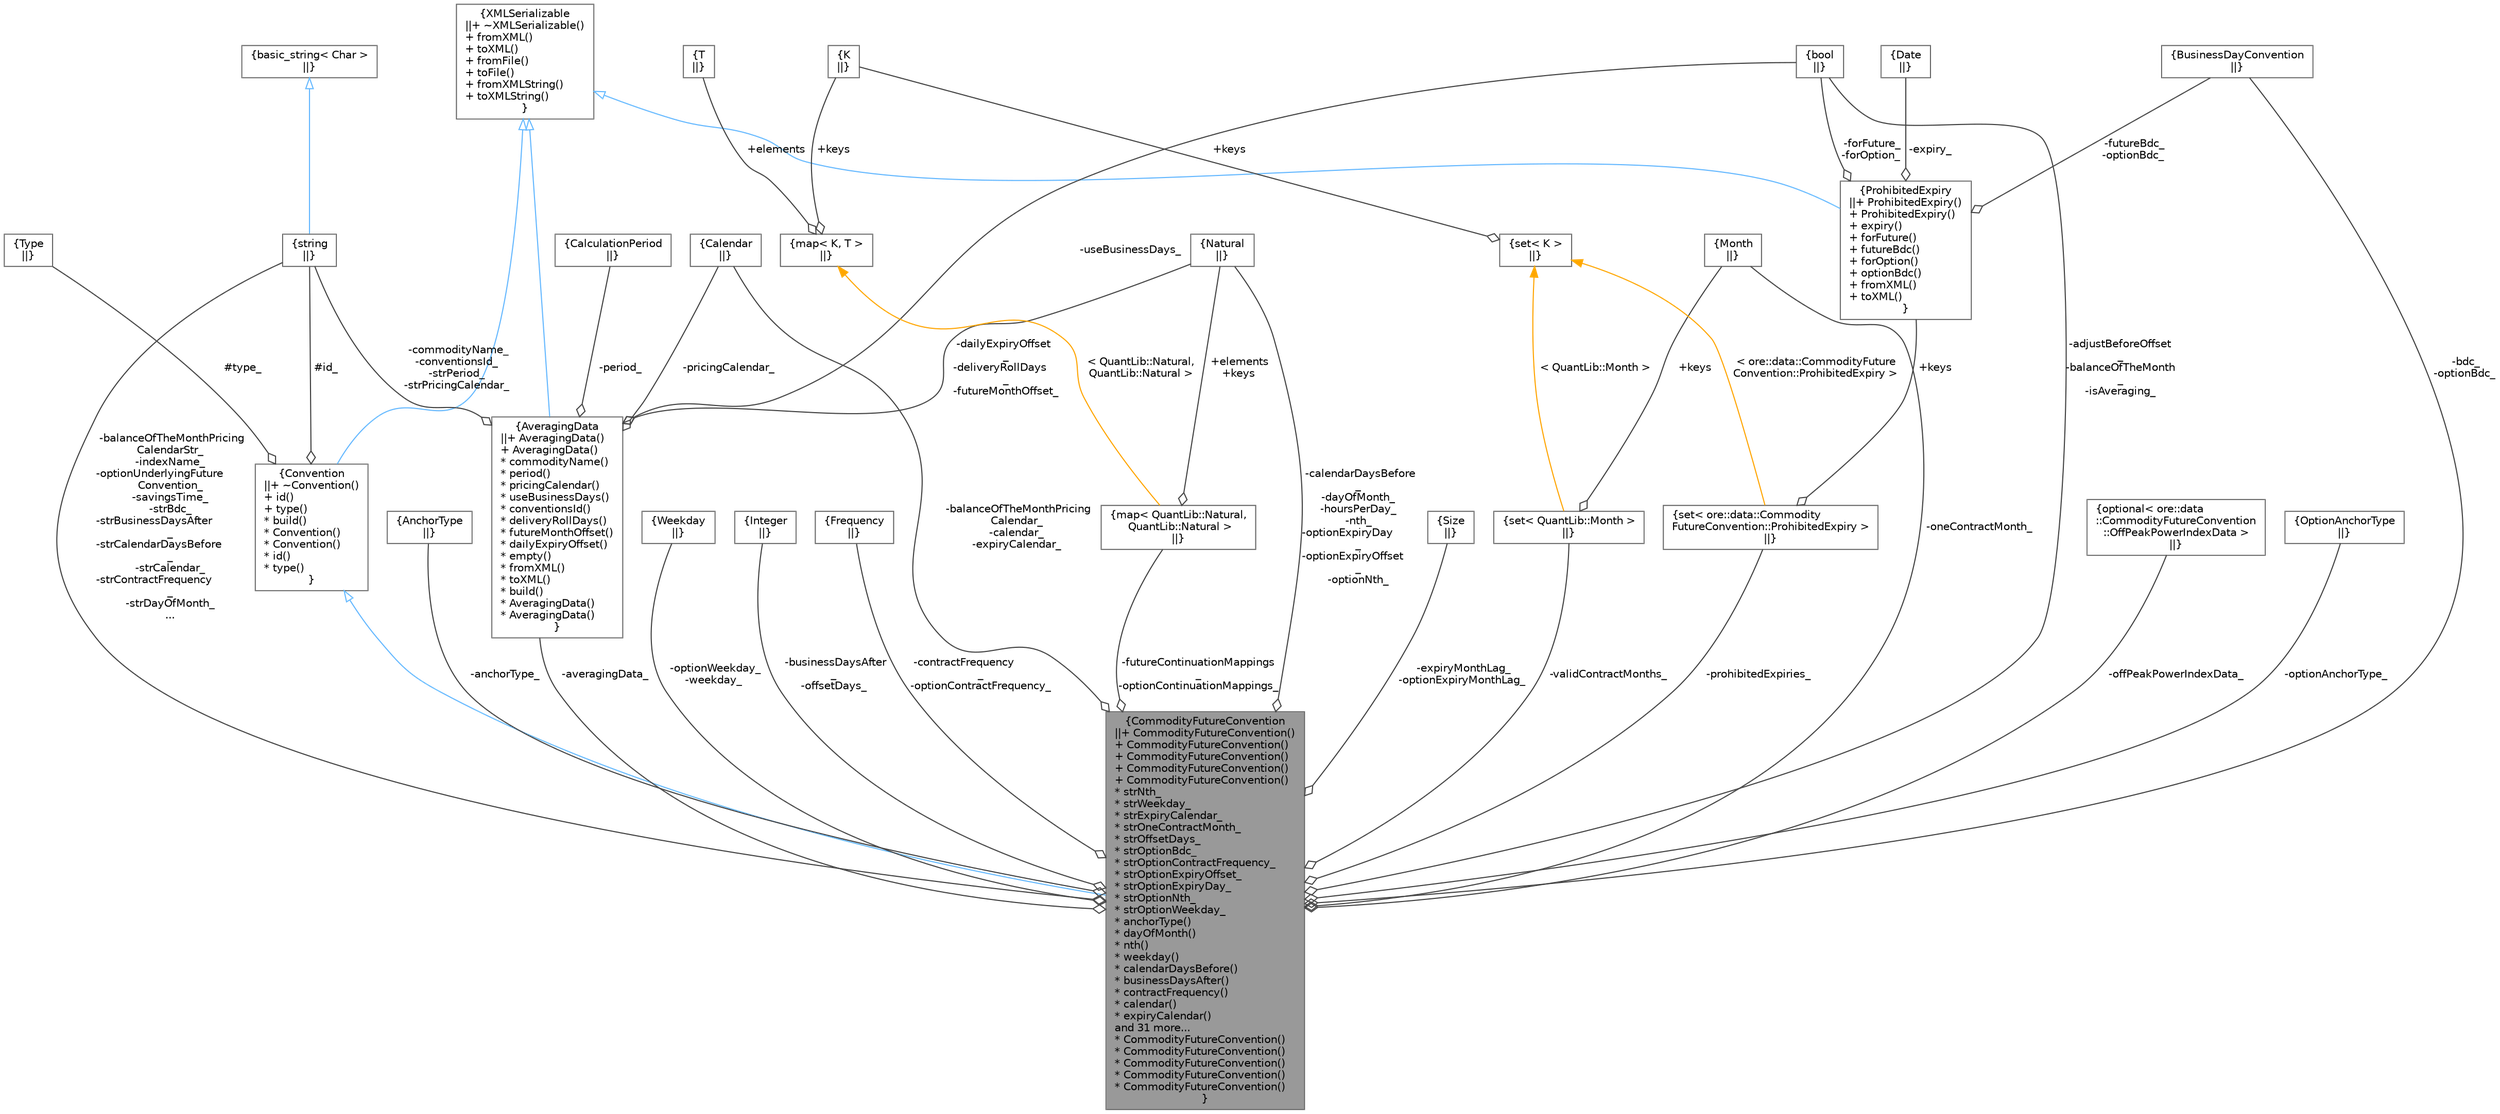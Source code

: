 digraph "CommodityFutureConvention"
{
 // INTERACTIVE_SVG=YES
 // LATEX_PDF_SIZE
  bgcolor="transparent";
  edge [fontname=Helvetica,fontsize=10,labelfontname=Helvetica,labelfontsize=10];
  node [fontname=Helvetica,fontsize=10,shape=box,height=0.2,width=0.4];
  Node1 [label="{CommodityFutureConvention\n||+ CommodityFutureConvention()\l+ CommodityFutureConvention()\l+ CommodityFutureConvention()\l+ CommodityFutureConvention()\l+ CommodityFutureConvention()\l* strNth_\l* strWeekday_\l* strExpiryCalendar_\l* strOneContractMonth_\l* strOffsetDays_\l* strOptionBdc_\l* strOptionContractFrequency_\l* strOptionExpiryOffset_\l* strOptionExpiryDay_\l* strOptionNth_\l* strOptionWeekday_\l* anchorType()\l* dayOfMonth()\l* nth()\l* weekday()\l* calendarDaysBefore()\l* businessDaysAfter()\l* contractFrequency()\l* calendar()\l* expiryCalendar()\land 31 more...\l* CommodityFutureConvention()\l* CommodityFutureConvention()\l* CommodityFutureConvention()\l* CommodityFutureConvention()\l* CommodityFutureConvention()\l}",height=0.2,width=0.4,color="gray40", fillcolor="grey60", style="filled", fontcolor="black",tooltip=" "];
  Node2 -> Node1 [dir="back",color="steelblue1",style="solid",arrowtail="onormal"];
  Node2 [label="{Convention\n||+ ~Convention()\l+ id()\l+ type()\l* build()\l* Convention()\l* Convention()\l* id()\l* type()\l}",height=0.2,width=0.4,color="gray40", fillcolor="white", style="filled",URL="$classore_1_1data_1_1_convention.html",tooltip="Abstract base class for convention objects."];
  Node3 -> Node2 [dir="back",color="steelblue1",style="solid",arrowtail="onormal"];
  Node3 [label="{XMLSerializable\n||+ ~XMLSerializable()\l+ fromXML()\l+ toXML()\l+ fromFile()\l+ toFile()\l+ fromXMLString()\l+ toXMLString()\l}",height=0.2,width=0.4,color="gray40", fillcolor="white", style="filled",URL="$classore_1_1data_1_1_x_m_l_serializable.html",tooltip="Base class for all serializable classes."];
  Node4 -> Node2 [color="grey25",style="solid",label=" #type_" ,arrowhead="odiamond"];
  Node4 [label="{Type\n||}",height=0.2,width=0.4,color="gray40", fillcolor="white", style="filled",tooltip=" "];
  Node5 -> Node2 [color="grey25",style="solid",label=" #id_" ,arrowhead="odiamond"];
  Node5 [label="{string\n||}",height=0.2,width=0.4,color="gray40", fillcolor="white", style="filled",tooltip=" "];
  Node6 -> Node5 [dir="back",color="steelblue1",style="solid",arrowtail="onormal"];
  Node6 [label="{basic_string\< Char \>\n||}",height=0.2,width=0.4,color="gray40", fillcolor="white", style="filled",tooltip=" "];
  Node7 -> Node1 [color="grey25",style="solid",label=" -anchorType_" ,arrowhead="odiamond"];
  Node7 [label="{AnchorType\n||}",height=0.2,width=0.4,color="gray40", fillcolor="white", style="filled",tooltip=" "];
  Node8 -> Node1 [color="grey25",style="solid",label=" -calendarDaysBefore\l_\n-dayOfMonth_\n-hoursPerDay_\n-nth_\n-optionExpiryDay\l_\n-optionExpiryOffset\l_\n-optionNth_" ,arrowhead="odiamond"];
  Node8 [label="{Natural\n||}",height=0.2,width=0.4,color="gray40", fillcolor="white", style="filled",tooltip=" "];
  Node9 -> Node1 [color="grey25",style="solid",label=" -optionWeekday_\n-weekday_" ,arrowhead="odiamond"];
  Node9 [label="{Weekday\n||}",height=0.2,width=0.4,color="gray40", fillcolor="white", style="filled",tooltip=" "];
  Node10 -> Node1 [color="grey25",style="solid",label=" -businessDaysAfter\l_\n-offsetDays_" ,arrowhead="odiamond"];
  Node10 [label="{Integer\n||}",height=0.2,width=0.4,color="gray40", fillcolor="white", style="filled",tooltip=" "];
  Node11 -> Node1 [color="grey25",style="solid",label=" -contractFrequency\l_\n-optionContractFrequency_" ,arrowhead="odiamond"];
  Node11 [label="{Frequency\n||}",height=0.2,width=0.4,color="gray40", fillcolor="white", style="filled",tooltip=" "];
  Node12 -> Node1 [color="grey25",style="solid",label=" -balanceOfTheMonthPricing\lCalendar_\n-calendar_\n-expiryCalendar_" ,arrowhead="odiamond"];
  Node12 [label="{Calendar\n||}",height=0.2,width=0.4,color="gray40", fillcolor="white", style="filled",tooltip=" "];
  Node13 -> Node1 [color="grey25",style="solid",label=" -oneContractMonth_" ,arrowhead="odiamond"];
  Node13 [label="{Month\n||}",height=0.2,width=0.4,color="gray40", fillcolor="white", style="filled",tooltip=" "];
  Node14 -> Node1 [color="grey25",style="solid",label=" -bdc_\n-optionBdc_" ,arrowhead="odiamond"];
  Node14 [label="{BusinessDayConvention\n||}",height=0.2,width=0.4,color="gray40", fillcolor="white", style="filled",tooltip=" "];
  Node5 -> Node1 [color="grey25",style="solid",label=" -balanceOfTheMonthPricing\lCalendarStr_\n-indexName_\n-optionUnderlyingFuture\lConvention_\n-savingsTime_\n-strBdc_\n-strBusinessDaysAfter\l_\n-strCalendarDaysBefore\l_\n-strCalendar_\n-strContractFrequency\l_\n-strDayOfMonth_\n..." ,arrowhead="odiamond"];
  Node15 -> Node1 [color="grey25",style="solid",label=" -expiryMonthLag_\n-optionExpiryMonthLag_" ,arrowhead="odiamond"];
  Node15 [label="{Size\n||}",height=0.2,width=0.4,color="gray40", fillcolor="white", style="filled",tooltip=" "];
  Node16 -> Node1 [color="grey25",style="solid",label=" -adjustBeforeOffset\l_\n-balanceOfTheMonth\l_\n-isAveraging_" ,arrowhead="odiamond"];
  Node16 [label="{bool\n||}",height=0.2,width=0.4,color="gray40", fillcolor="white", style="filled",URL="$classbool.html",tooltip=" "];
  Node17 -> Node1 [color="grey25",style="solid",label=" -prohibitedExpiries_" ,arrowhead="odiamond"];
  Node17 [label="{set\< ore::data::Commodity\lFutureConvention::ProhibitedExpiry \>\n||}",height=0.2,width=0.4,color="gray40", fillcolor="white", style="filled",tooltip=" "];
  Node18 -> Node17 [color="grey25",style="solid",label=" +keys" ,arrowhead="odiamond"];
  Node18 [label="{ProhibitedExpiry\n||+ ProhibitedExpiry()\l+ ProhibitedExpiry()\l+ expiry()\l+ forFuture()\l+ futureBdc()\l+ forOption()\l+ optionBdc()\l+ fromXML()\l+ toXML()\l}",height=0.2,width=0.4,color="gray40", fillcolor="white", style="filled",URL="$classore_1_1data_1_1_commodity_future_convention_1_1_prohibited_expiry.html",tooltip="Class to hold prohibited expiry information."];
  Node3 -> Node18 [dir="back",color="steelblue1",style="solid",arrowtail="onormal"];
  Node19 -> Node18 [color="grey25",style="solid",label=" -expiry_" ,arrowhead="odiamond"];
  Node19 [label="{Date\n||}",height=0.2,width=0.4,color="gray40", fillcolor="white", style="filled",tooltip=" "];
  Node16 -> Node18 [color="grey25",style="solid",label=" -forFuture_\n-forOption_" ,arrowhead="odiamond"];
  Node14 -> Node18 [color="grey25",style="solid",label=" -futureBdc_\n-optionBdc_" ,arrowhead="odiamond"];
  Node20 -> Node17 [dir="back",color="orange",style="solid",label=" \< ore::data::CommodityFuture\lConvention::ProhibitedExpiry \>" ];
  Node20 [label="{set\< K \>\n||}",height=0.2,width=0.4,color="gray40", fillcolor="white", style="filled",tooltip=" "];
  Node21 -> Node20 [color="grey25",style="solid",label=" +keys" ,arrowhead="odiamond"];
  Node21 [label="{K\n||}",height=0.2,width=0.4,color="gray40", fillcolor="white", style="filled",tooltip=" "];
  Node22 -> Node1 [color="grey25",style="solid",label=" -futureContinuationMappings\l_\n-optionContinuationMappings_" ,arrowhead="odiamond"];
  Node22 [label="{map\< QuantLib::Natural,\l QuantLib::Natural \>\n||}",height=0.2,width=0.4,color="gray40", fillcolor="white", style="filled",tooltip=" "];
  Node8 -> Node22 [color="grey25",style="solid",label=" +elements\n+keys" ,arrowhead="odiamond"];
  Node23 -> Node22 [dir="back",color="orange",style="solid",label=" \< QuantLib::Natural,\l QuantLib::Natural \>" ];
  Node23 [label="{map\< K, T \>\n||}",height=0.2,width=0.4,color="gray40", fillcolor="white", style="filled",tooltip=" "];
  Node21 -> Node23 [color="grey25",style="solid",label=" +keys" ,arrowhead="odiamond"];
  Node24 -> Node23 [color="grey25",style="solid",label=" +elements" ,arrowhead="odiamond"];
  Node24 [label="{T\n||}",height=0.2,width=0.4,color="gray40", fillcolor="white", style="filled",tooltip=" "];
  Node25 -> Node1 [color="grey25",style="solid",label=" -averagingData_" ,arrowhead="odiamond"];
  Node25 [label="{AveragingData\n||+ AveragingData()\l+ AveragingData()\l* commodityName()\l* period()\l* pricingCalendar()\l* useBusinessDays()\l* conventionsId()\l* deliveryRollDays()\l* futureMonthOffset()\l* dailyExpiryOffset()\l* empty()\l* fromXML()\l* toXML()\l* build()\l* AveragingData()\l* AveragingData()\l}",height=0.2,width=0.4,color="gray40", fillcolor="white", style="filled",URL="$classore_1_1data_1_1_commodity_future_convention_1_1_averaging_data.html",tooltip=" "];
  Node3 -> Node25 [dir="back",color="steelblue1",style="solid",arrowtail="onormal"];
  Node5 -> Node25 [color="grey25",style="solid",label=" -commodityName_\n-conventionsId_\n-strPeriod_\n-strPricingCalendar_" ,arrowhead="odiamond"];
  Node16 -> Node25 [color="grey25",style="solid",label=" -useBusinessDays_" ,arrowhead="odiamond"];
  Node8 -> Node25 [color="grey25",style="solid",label=" -dailyExpiryOffset\l_\n-deliveryRollDays\l_\n-futureMonthOffset_" ,arrowhead="odiamond"];
  Node26 -> Node25 [color="grey25",style="solid",label=" -period_" ,arrowhead="odiamond"];
  Node26 [label="{CalculationPeriod\n||}",height=0.2,width=0.4,color="gray40", fillcolor="white", style="filled",tooltip=" "];
  Node12 -> Node25 [color="grey25",style="solid",label=" -pricingCalendar_" ,arrowhead="odiamond"];
  Node27 -> Node1 [color="grey25",style="solid",label=" -offPeakPowerIndexData_" ,arrowhead="odiamond"];
  Node27 [label="{optional\< ore::data\l::CommodityFutureConvention\l::OffPeakPowerIndexData \>\n||}",height=0.2,width=0.4,color="gray40", fillcolor="white", style="filled",tooltip=" "];
  Node28 -> Node1 [color="grey25",style="solid",label=" -optionAnchorType_" ,arrowhead="odiamond"];
  Node28 [label="{OptionAnchorType\n||}",height=0.2,width=0.4,color="gray40", fillcolor="white", style="filled",tooltip=" "];
  Node29 -> Node1 [color="grey25",style="solid",label=" -validContractMonths_" ,arrowhead="odiamond"];
  Node29 [label="{set\< QuantLib::Month \>\n||}",height=0.2,width=0.4,color="gray40", fillcolor="white", style="filled",tooltip=" "];
  Node13 -> Node29 [color="grey25",style="solid",label=" +keys" ,arrowhead="odiamond"];
  Node20 -> Node29 [dir="back",color="orange",style="solid",label=" \< QuantLib::Month \>" ];
}
